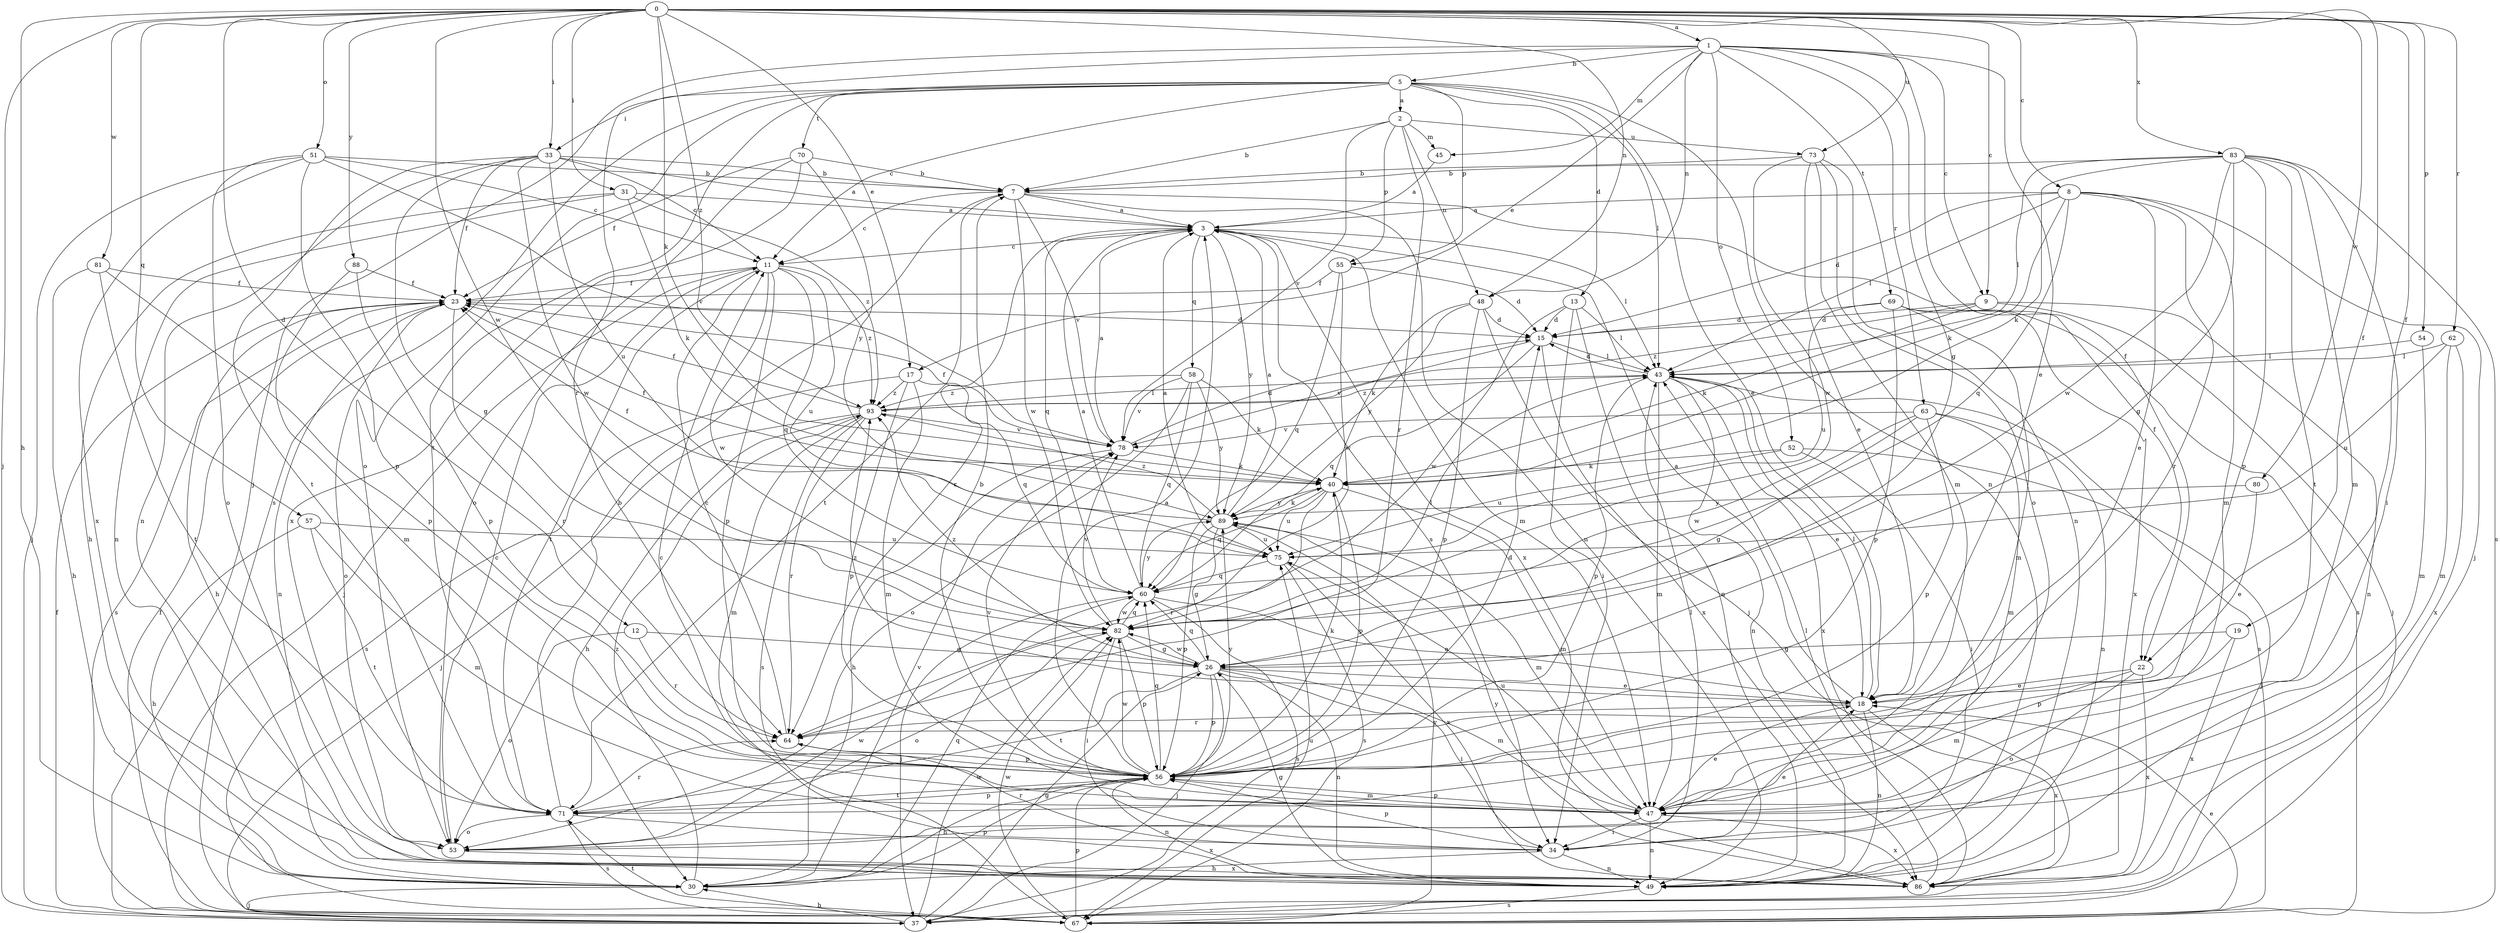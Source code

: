strict digraph  {
0;
1;
2;
3;
5;
7;
8;
9;
11;
12;
13;
15;
17;
18;
19;
22;
23;
26;
30;
31;
33;
34;
37;
40;
43;
45;
47;
48;
49;
51;
52;
53;
54;
55;
56;
57;
58;
60;
62;
63;
64;
67;
69;
70;
71;
73;
75;
78;
80;
81;
82;
83;
86;
88;
89;
93;
0 -> 1  [label=a];
0 -> 8  [label=c];
0 -> 9  [label=c];
0 -> 12  [label=d];
0 -> 17  [label=e];
0 -> 19  [label=f];
0 -> 22  [label=f];
0 -> 30  [label=h];
0 -> 31  [label=i];
0 -> 33  [label=i];
0 -> 37  [label=j];
0 -> 40  [label=k];
0 -> 48  [label=n];
0 -> 51  [label=o];
0 -> 54  [label=p];
0 -> 57  [label=q];
0 -> 62  [label=r];
0 -> 73  [label=u];
0 -> 80  [label=w];
0 -> 81  [label=w];
0 -> 82  [label=w];
0 -> 83  [label=x];
0 -> 88  [label=y];
0 -> 93  [label=z];
1 -> 5  [label=b];
1 -> 9  [label=c];
1 -> 17  [label=e];
1 -> 18  [label=e];
1 -> 22  [label=f];
1 -> 26  [label=g];
1 -> 37  [label=j];
1 -> 45  [label=m];
1 -> 48  [label=n];
1 -> 52  [label=o];
1 -> 63  [label=r];
1 -> 64  [label=r];
1 -> 69  [label=t];
2 -> 7  [label=b];
2 -> 45  [label=m];
2 -> 48  [label=n];
2 -> 55  [label=p];
2 -> 64  [label=r];
2 -> 73  [label=u];
2 -> 78  [label=v];
3 -> 11  [label=c];
3 -> 43  [label=l];
3 -> 47  [label=m];
3 -> 58  [label=q];
3 -> 60  [label=q];
3 -> 64  [label=r];
3 -> 86  [label=x];
3 -> 89  [label=y];
3 -> 34  [label=s];
5 -> 2  [label=a];
5 -> 11  [label=c];
5 -> 13  [label=d];
5 -> 18  [label=e];
5 -> 33  [label=i];
5 -> 43  [label=l];
5 -> 49  [label=n];
5 -> 53  [label=o];
5 -> 55  [label=p];
5 -> 67  [label=s];
5 -> 70  [label=t];
5 -> 71  [label=t];
7 -> 3  [label=a];
7 -> 11  [label=c];
7 -> 22  [label=f];
7 -> 49  [label=n];
7 -> 71  [label=t];
7 -> 78  [label=v];
7 -> 82  [label=w];
8 -> 3  [label=a];
8 -> 15  [label=d];
8 -> 18  [label=e];
8 -> 37  [label=j];
8 -> 40  [label=k];
8 -> 43  [label=l];
8 -> 47  [label=m];
8 -> 60  [label=q];
8 -> 64  [label=r];
9 -> 15  [label=d];
9 -> 37  [label=j];
9 -> 40  [label=k];
9 -> 49  [label=n];
9 -> 93  [label=z];
11 -> 23  [label=f];
11 -> 37  [label=j];
11 -> 56  [label=p];
11 -> 60  [label=q];
11 -> 71  [label=t];
11 -> 75  [label=u];
11 -> 82  [label=w];
11 -> 93  [label=z];
12 -> 26  [label=g];
12 -> 53  [label=o];
12 -> 64  [label=r];
13 -> 15  [label=d];
13 -> 34  [label=i];
13 -> 43  [label=l];
13 -> 49  [label=n];
13 -> 82  [label=w];
15 -> 43  [label=l];
15 -> 60  [label=q];
15 -> 78  [label=v];
15 -> 86  [label=x];
17 -> 47  [label=m];
17 -> 56  [label=p];
17 -> 60  [label=q];
17 -> 67  [label=s];
17 -> 93  [label=z];
18 -> 3  [label=a];
18 -> 43  [label=l];
18 -> 49  [label=n];
18 -> 64  [label=r];
18 -> 86  [label=x];
18 -> 93  [label=z];
19 -> 26  [label=g];
19 -> 56  [label=p];
19 -> 86  [label=x];
22 -> 18  [label=e];
22 -> 47  [label=m];
22 -> 53  [label=o];
22 -> 86  [label=x];
23 -> 15  [label=d];
23 -> 30  [label=h];
23 -> 49  [label=n];
23 -> 53  [label=o];
23 -> 64  [label=r];
23 -> 67  [label=s];
26 -> 18  [label=e];
26 -> 34  [label=i];
26 -> 37  [label=j];
26 -> 47  [label=m];
26 -> 49  [label=n];
26 -> 56  [label=p];
26 -> 60  [label=q];
26 -> 71  [label=t];
26 -> 82  [label=w];
26 -> 93  [label=z];
30 -> 37  [label=j];
30 -> 56  [label=p];
30 -> 60  [label=q];
30 -> 78  [label=v];
30 -> 93  [label=z];
31 -> 3  [label=a];
31 -> 30  [label=h];
31 -> 40  [label=k];
31 -> 49  [label=n];
31 -> 93  [label=z];
33 -> 3  [label=a];
33 -> 7  [label=b];
33 -> 11  [label=c];
33 -> 23  [label=f];
33 -> 26  [label=g];
33 -> 49  [label=n];
33 -> 71  [label=t];
33 -> 75  [label=u];
33 -> 82  [label=w];
34 -> 11  [label=c];
34 -> 18  [label=e];
34 -> 30  [label=h];
34 -> 43  [label=l];
34 -> 49  [label=n];
34 -> 56  [label=p];
34 -> 64  [label=r];
37 -> 23  [label=f];
37 -> 26  [label=g];
37 -> 30  [label=h];
37 -> 75  [label=u];
37 -> 82  [label=w];
40 -> 23  [label=f];
40 -> 47  [label=m];
40 -> 56  [label=p];
40 -> 60  [label=q];
40 -> 64  [label=r];
40 -> 75  [label=u];
40 -> 89  [label=y];
43 -> 15  [label=d];
43 -> 18  [label=e];
43 -> 47  [label=m];
43 -> 49  [label=n];
43 -> 56  [label=p];
43 -> 67  [label=s];
43 -> 86  [label=x];
43 -> 93  [label=z];
45 -> 3  [label=a];
47 -> 18  [label=e];
47 -> 34  [label=i];
47 -> 49  [label=n];
47 -> 56  [label=p];
47 -> 75  [label=u];
47 -> 86  [label=x];
48 -> 15  [label=d];
48 -> 37  [label=j];
48 -> 40  [label=k];
48 -> 56  [label=p];
48 -> 89  [label=y];
49 -> 26  [label=g];
49 -> 67  [label=s];
51 -> 7  [label=b];
51 -> 11  [label=c];
51 -> 37  [label=j];
51 -> 53  [label=o];
51 -> 56  [label=p];
51 -> 78  [label=v];
51 -> 86  [label=x];
52 -> 34  [label=i];
52 -> 37  [label=j];
52 -> 40  [label=k];
52 -> 75  [label=u];
53 -> 11  [label=c];
53 -> 82  [label=w];
53 -> 86  [label=x];
54 -> 43  [label=l];
54 -> 47  [label=m];
55 -> 15  [label=d];
55 -> 23  [label=f];
55 -> 60  [label=q];
55 -> 82  [label=w];
56 -> 3  [label=a];
56 -> 7  [label=b];
56 -> 15  [label=d];
56 -> 30  [label=h];
56 -> 40  [label=k];
56 -> 47  [label=m];
56 -> 49  [label=n];
56 -> 60  [label=q];
56 -> 71  [label=t];
56 -> 78  [label=v];
56 -> 82  [label=w];
56 -> 89  [label=y];
57 -> 30  [label=h];
57 -> 47  [label=m];
57 -> 71  [label=t];
57 -> 75  [label=u];
58 -> 40  [label=k];
58 -> 53  [label=o];
58 -> 60  [label=q];
58 -> 78  [label=v];
58 -> 89  [label=y];
58 -> 93  [label=z];
60 -> 3  [label=a];
60 -> 18  [label=e];
60 -> 37  [label=j];
60 -> 67  [label=s];
60 -> 82  [label=w];
60 -> 89  [label=y];
62 -> 43  [label=l];
62 -> 47  [label=m];
62 -> 75  [label=u];
62 -> 86  [label=x];
63 -> 26  [label=g];
63 -> 47  [label=m];
63 -> 49  [label=n];
63 -> 56  [label=p];
63 -> 78  [label=v];
63 -> 82  [label=w];
64 -> 11  [label=c];
64 -> 56  [label=p];
67 -> 18  [label=e];
67 -> 23  [label=f];
67 -> 56  [label=p];
67 -> 71  [label=t];
67 -> 82  [label=w];
67 -> 89  [label=y];
69 -> 15  [label=d];
69 -> 47  [label=m];
69 -> 56  [label=p];
69 -> 67  [label=s];
69 -> 75  [label=u];
69 -> 86  [label=x];
70 -> 7  [label=b];
70 -> 23  [label=f];
70 -> 53  [label=o];
70 -> 86  [label=x];
70 -> 89  [label=y];
71 -> 7  [label=b];
71 -> 53  [label=o];
71 -> 56  [label=p];
71 -> 64  [label=r];
71 -> 67  [label=s];
71 -> 86  [label=x];
73 -> 7  [label=b];
73 -> 18  [label=e];
73 -> 47  [label=m];
73 -> 49  [label=n];
73 -> 53  [label=o];
73 -> 82  [label=w];
75 -> 3  [label=a];
75 -> 60  [label=q];
75 -> 67  [label=s];
75 -> 86  [label=x];
78 -> 3  [label=a];
78 -> 15  [label=d];
78 -> 23  [label=f];
78 -> 30  [label=h];
78 -> 40  [label=k];
80 -> 18  [label=e];
80 -> 89  [label=y];
81 -> 23  [label=f];
81 -> 30  [label=h];
81 -> 56  [label=p];
81 -> 71  [label=t];
82 -> 26  [label=g];
82 -> 34  [label=i];
82 -> 43  [label=l];
82 -> 53  [label=o];
82 -> 56  [label=p];
82 -> 60  [label=q];
82 -> 78  [label=v];
83 -> 7  [label=b];
83 -> 26  [label=g];
83 -> 34  [label=i];
83 -> 40  [label=k];
83 -> 43  [label=l];
83 -> 47  [label=m];
83 -> 56  [label=p];
83 -> 67  [label=s];
83 -> 71  [label=t];
83 -> 82  [label=w];
86 -> 43  [label=l];
86 -> 89  [label=y];
88 -> 23  [label=f];
88 -> 47  [label=m];
88 -> 56  [label=p];
89 -> 3  [label=a];
89 -> 23  [label=f];
89 -> 26  [label=g];
89 -> 40  [label=k];
89 -> 47  [label=m];
89 -> 56  [label=p];
89 -> 75  [label=u];
89 -> 93  [label=z];
93 -> 23  [label=f];
93 -> 30  [label=h];
93 -> 37  [label=j];
93 -> 43  [label=l];
93 -> 47  [label=m];
93 -> 64  [label=r];
93 -> 67  [label=s];
93 -> 78  [label=v];
}
